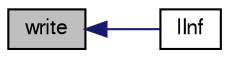 digraph "write"
{
  bgcolor="transparent";
  edge [fontname="FreeSans",fontsize="10",labelfontname="FreeSans",labelfontsize="10"];
  node [fontname="FreeSans",fontsize="10",shape=record];
  rankdir="LR";
  Node450 [label="write",height=0.2,width=0.4,color="black", fillcolor="grey75", style="filled", fontcolor="black"];
  Node450 -> Node451 [dir="back",color="midnightblue",fontsize="10",style="solid",fontname="FreeSans"];
  Node451 [label="lInf",height=0.2,width=0.4,color="black",URL="$a22066.html#aad497db9d98c2f0b0f2b03dc17a66b93",tooltip="Return the relaxation length-scale. "];
}
